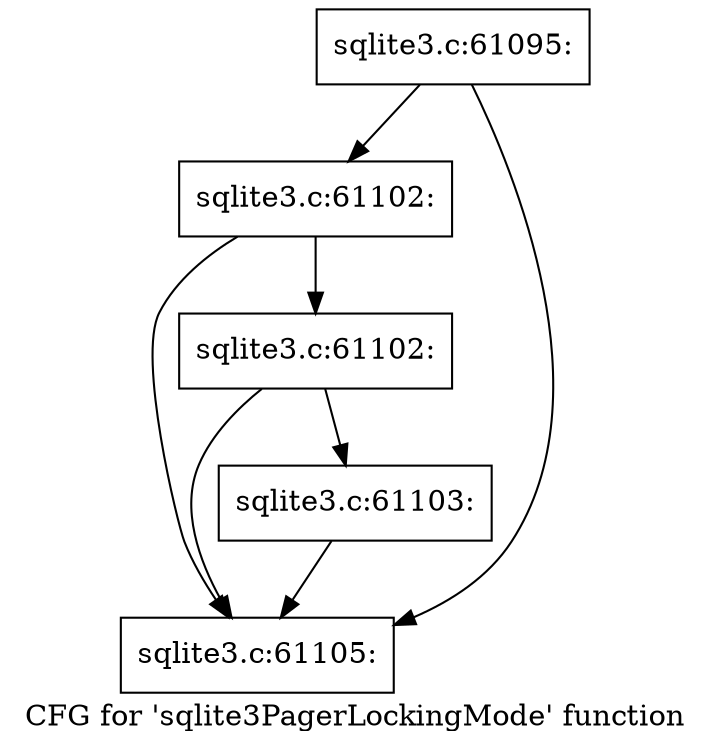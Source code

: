 digraph "CFG for 'sqlite3PagerLockingMode' function" {
	label="CFG for 'sqlite3PagerLockingMode' function";

	Node0x55c0fa20a040 [shape=record,label="{sqlite3.c:61095:}"];
	Node0x55c0fa20a040 -> Node0x55c0fa20c0e0;
	Node0x55c0fa20a040 -> Node0x55c0fa20b690;
	Node0x55c0fa20c0e0 [shape=record,label="{sqlite3.c:61102:}"];
	Node0x55c0fa20c0e0 -> Node0x55c0fa20b690;
	Node0x55c0fa20c0e0 -> Node0x55c0fa20c090;
	Node0x55c0fa20c090 [shape=record,label="{sqlite3.c:61102:}"];
	Node0x55c0fa20c090 -> Node0x55c0fa20b690;
	Node0x55c0fa20c090 -> Node0x55c0fa209eb0;
	Node0x55c0fa209eb0 [shape=record,label="{sqlite3.c:61103:}"];
	Node0x55c0fa209eb0 -> Node0x55c0fa20b690;
	Node0x55c0fa20b690 [shape=record,label="{sqlite3.c:61105:}"];
}
